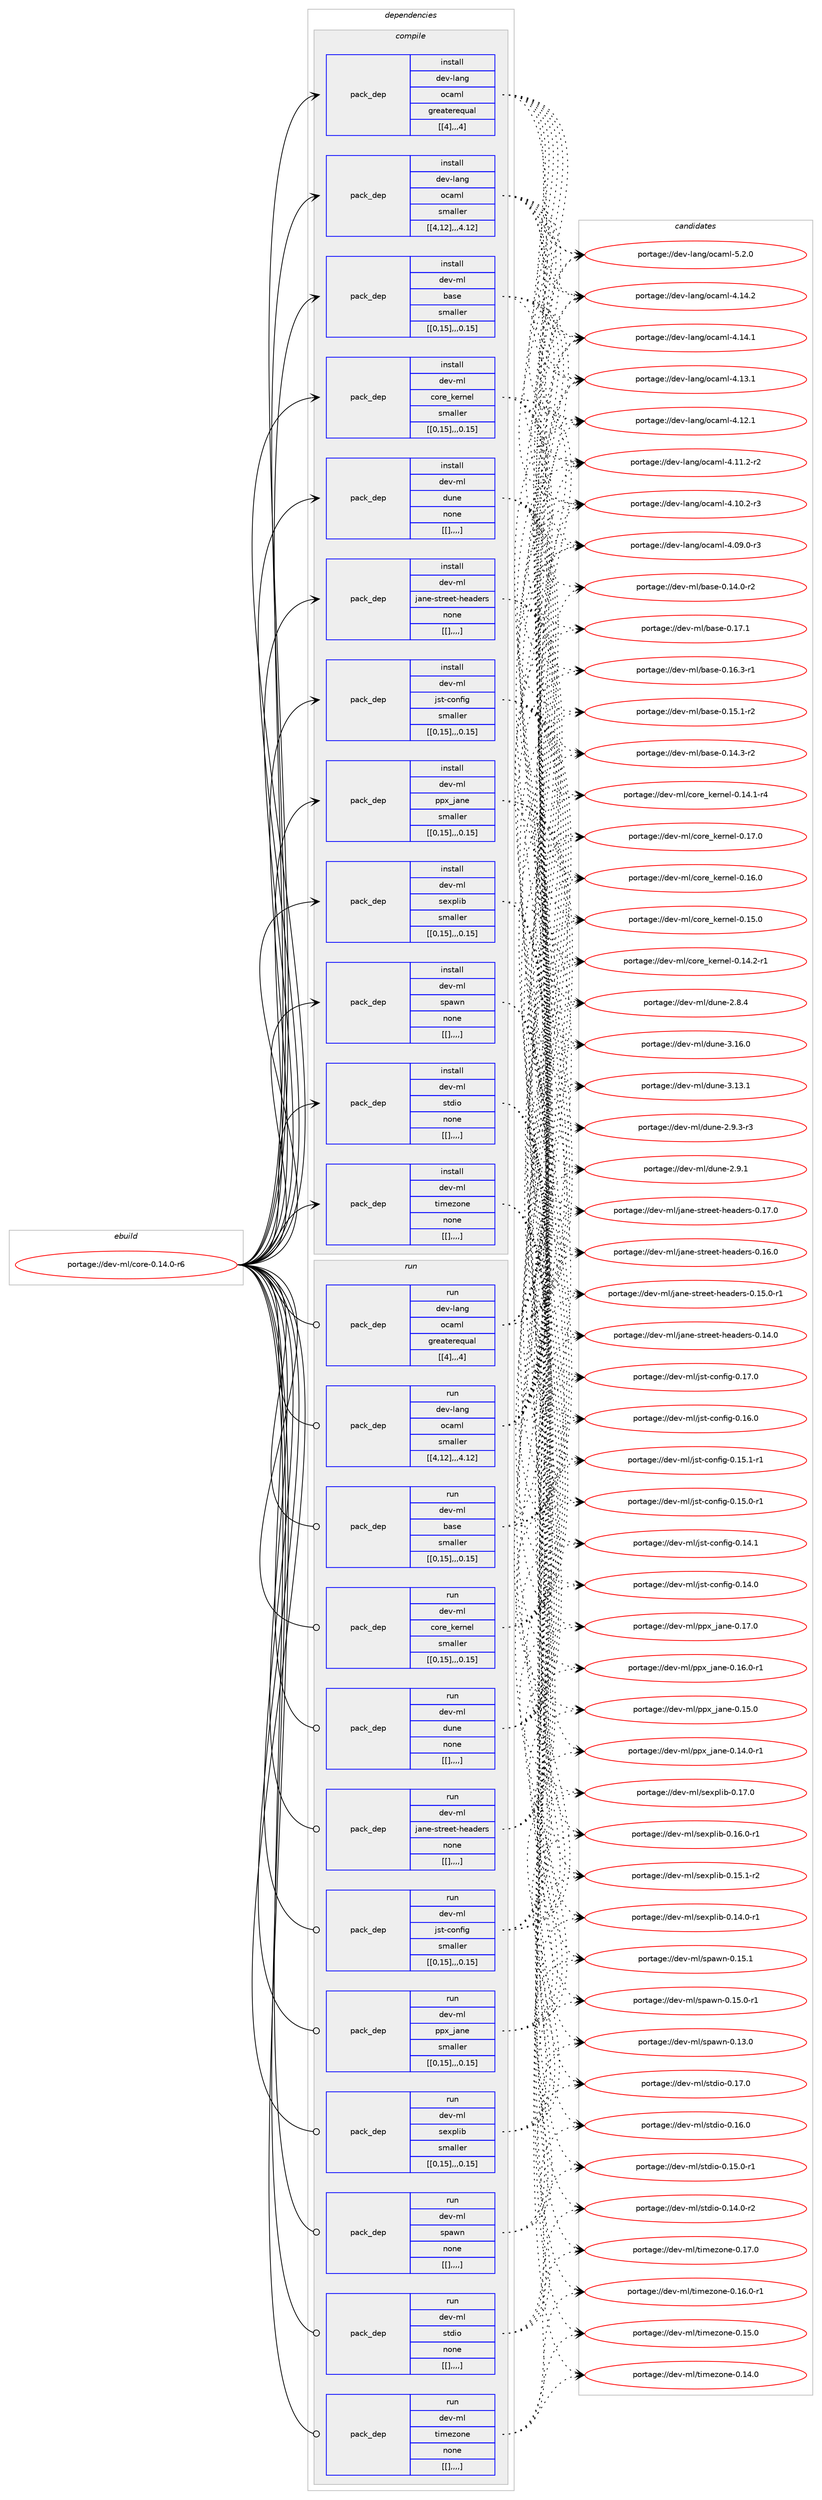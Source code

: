 digraph prolog {

# *************
# Graph options
# *************

newrank=true;
concentrate=true;
compound=true;
graph [rankdir=LR,fontname=Helvetica,fontsize=10,ranksep=1.5];#, ranksep=2.5, nodesep=0.2];
edge  [arrowhead=vee];
node  [fontname=Helvetica,fontsize=10];

# **********
# The ebuild
# **********

subgraph cluster_leftcol {
color=gray;
label=<<i>ebuild</i>>;
id [label="portage://dev-ml/core-0.14.0-r6", color=red, width=4, href="../dev-ml/core-0.14.0-r6.svg"];
}

# ****************
# The dependencies
# ****************

subgraph cluster_midcol {
color=gray;
label=<<i>dependencies</i>>;
subgraph cluster_compile {
fillcolor="#eeeeee";
style=filled;
label=<<i>compile</i>>;
subgraph pack88221 {
dependency119126 [label=<<TABLE BORDER="0" CELLBORDER="1" CELLSPACING="0" CELLPADDING="4" WIDTH="220"><TR><TD ROWSPAN="6" CELLPADDING="30">pack_dep</TD></TR><TR><TD WIDTH="110">install</TD></TR><TR><TD>dev-lang</TD></TR><TR><TD>ocaml</TD></TR><TR><TD>greaterequal</TD></TR><TR><TD>[[4],,,4]</TD></TR></TABLE>>, shape=none, color=blue];
}
id:e -> dependency119126:w [weight=20,style="solid",arrowhead="vee"];
subgraph pack88222 {
dependency119127 [label=<<TABLE BORDER="0" CELLBORDER="1" CELLSPACING="0" CELLPADDING="4" WIDTH="220"><TR><TD ROWSPAN="6" CELLPADDING="30">pack_dep</TD></TR><TR><TD WIDTH="110">install</TD></TR><TR><TD>dev-lang</TD></TR><TR><TD>ocaml</TD></TR><TR><TD>smaller</TD></TR><TR><TD>[[4,12],,,4.12]</TD></TR></TABLE>>, shape=none, color=blue];
}
id:e -> dependency119127:w [weight=20,style="solid",arrowhead="vee"];
subgraph pack88223 {
dependency119128 [label=<<TABLE BORDER="0" CELLBORDER="1" CELLSPACING="0" CELLPADDING="4" WIDTH="220"><TR><TD ROWSPAN="6" CELLPADDING="30">pack_dep</TD></TR><TR><TD WIDTH="110">install</TD></TR><TR><TD>dev-ml</TD></TR><TR><TD>base</TD></TR><TR><TD>smaller</TD></TR><TR><TD>[[0,15],,,0.15]</TD></TR></TABLE>>, shape=none, color=blue];
}
id:e -> dependency119128:w [weight=20,style="solid",arrowhead="vee"];
subgraph pack88224 {
dependency119129 [label=<<TABLE BORDER="0" CELLBORDER="1" CELLSPACING="0" CELLPADDING="4" WIDTH="220"><TR><TD ROWSPAN="6" CELLPADDING="30">pack_dep</TD></TR><TR><TD WIDTH="110">install</TD></TR><TR><TD>dev-ml</TD></TR><TR><TD>core_kernel</TD></TR><TR><TD>smaller</TD></TR><TR><TD>[[0,15],,,0.15]</TD></TR></TABLE>>, shape=none, color=blue];
}
id:e -> dependency119129:w [weight=20,style="solid",arrowhead="vee"];
subgraph pack88225 {
dependency119130 [label=<<TABLE BORDER="0" CELLBORDER="1" CELLSPACING="0" CELLPADDING="4" WIDTH="220"><TR><TD ROWSPAN="6" CELLPADDING="30">pack_dep</TD></TR><TR><TD WIDTH="110">install</TD></TR><TR><TD>dev-ml</TD></TR><TR><TD>dune</TD></TR><TR><TD>none</TD></TR><TR><TD>[[],,,,]</TD></TR></TABLE>>, shape=none, color=blue];
}
id:e -> dependency119130:w [weight=20,style="solid",arrowhead="vee"];
subgraph pack88226 {
dependency119131 [label=<<TABLE BORDER="0" CELLBORDER="1" CELLSPACING="0" CELLPADDING="4" WIDTH="220"><TR><TD ROWSPAN="6" CELLPADDING="30">pack_dep</TD></TR><TR><TD WIDTH="110">install</TD></TR><TR><TD>dev-ml</TD></TR><TR><TD>jane-street-headers</TD></TR><TR><TD>none</TD></TR><TR><TD>[[],,,,]</TD></TR></TABLE>>, shape=none, color=blue];
}
id:e -> dependency119131:w [weight=20,style="solid",arrowhead="vee"];
subgraph pack88227 {
dependency119132 [label=<<TABLE BORDER="0" CELLBORDER="1" CELLSPACING="0" CELLPADDING="4" WIDTH="220"><TR><TD ROWSPAN="6" CELLPADDING="30">pack_dep</TD></TR><TR><TD WIDTH="110">install</TD></TR><TR><TD>dev-ml</TD></TR><TR><TD>jst-config</TD></TR><TR><TD>smaller</TD></TR><TR><TD>[[0,15],,,0.15]</TD></TR></TABLE>>, shape=none, color=blue];
}
id:e -> dependency119132:w [weight=20,style="solid",arrowhead="vee"];
subgraph pack88228 {
dependency119133 [label=<<TABLE BORDER="0" CELLBORDER="1" CELLSPACING="0" CELLPADDING="4" WIDTH="220"><TR><TD ROWSPAN="6" CELLPADDING="30">pack_dep</TD></TR><TR><TD WIDTH="110">install</TD></TR><TR><TD>dev-ml</TD></TR><TR><TD>ppx_jane</TD></TR><TR><TD>smaller</TD></TR><TR><TD>[[0,15],,,0.15]</TD></TR></TABLE>>, shape=none, color=blue];
}
id:e -> dependency119133:w [weight=20,style="solid",arrowhead="vee"];
subgraph pack88229 {
dependency119134 [label=<<TABLE BORDER="0" CELLBORDER="1" CELLSPACING="0" CELLPADDING="4" WIDTH="220"><TR><TD ROWSPAN="6" CELLPADDING="30">pack_dep</TD></TR><TR><TD WIDTH="110">install</TD></TR><TR><TD>dev-ml</TD></TR><TR><TD>sexplib</TD></TR><TR><TD>smaller</TD></TR><TR><TD>[[0,15],,,0.15]</TD></TR></TABLE>>, shape=none, color=blue];
}
id:e -> dependency119134:w [weight=20,style="solid",arrowhead="vee"];
subgraph pack88230 {
dependency119135 [label=<<TABLE BORDER="0" CELLBORDER="1" CELLSPACING="0" CELLPADDING="4" WIDTH="220"><TR><TD ROWSPAN="6" CELLPADDING="30">pack_dep</TD></TR><TR><TD WIDTH="110">install</TD></TR><TR><TD>dev-ml</TD></TR><TR><TD>spawn</TD></TR><TR><TD>none</TD></TR><TR><TD>[[],,,,]</TD></TR></TABLE>>, shape=none, color=blue];
}
id:e -> dependency119135:w [weight=20,style="solid",arrowhead="vee"];
subgraph pack88231 {
dependency119136 [label=<<TABLE BORDER="0" CELLBORDER="1" CELLSPACING="0" CELLPADDING="4" WIDTH="220"><TR><TD ROWSPAN="6" CELLPADDING="30">pack_dep</TD></TR><TR><TD WIDTH="110">install</TD></TR><TR><TD>dev-ml</TD></TR><TR><TD>stdio</TD></TR><TR><TD>none</TD></TR><TR><TD>[[],,,,]</TD></TR></TABLE>>, shape=none, color=blue];
}
id:e -> dependency119136:w [weight=20,style="solid",arrowhead="vee"];
subgraph pack88232 {
dependency119137 [label=<<TABLE BORDER="0" CELLBORDER="1" CELLSPACING="0" CELLPADDING="4" WIDTH="220"><TR><TD ROWSPAN="6" CELLPADDING="30">pack_dep</TD></TR><TR><TD WIDTH="110">install</TD></TR><TR><TD>dev-ml</TD></TR><TR><TD>timezone</TD></TR><TR><TD>none</TD></TR><TR><TD>[[],,,,]</TD></TR></TABLE>>, shape=none, color=blue];
}
id:e -> dependency119137:w [weight=20,style="solid",arrowhead="vee"];
}
subgraph cluster_compileandrun {
fillcolor="#eeeeee";
style=filled;
label=<<i>compile and run</i>>;
}
subgraph cluster_run {
fillcolor="#eeeeee";
style=filled;
label=<<i>run</i>>;
subgraph pack88233 {
dependency119138 [label=<<TABLE BORDER="0" CELLBORDER="1" CELLSPACING="0" CELLPADDING="4" WIDTH="220"><TR><TD ROWSPAN="6" CELLPADDING="30">pack_dep</TD></TR><TR><TD WIDTH="110">run</TD></TR><TR><TD>dev-lang</TD></TR><TR><TD>ocaml</TD></TR><TR><TD>greaterequal</TD></TR><TR><TD>[[4],,,4]</TD></TR></TABLE>>, shape=none, color=blue];
}
id:e -> dependency119138:w [weight=20,style="solid",arrowhead="odot"];
subgraph pack88234 {
dependency119139 [label=<<TABLE BORDER="0" CELLBORDER="1" CELLSPACING="0" CELLPADDING="4" WIDTH="220"><TR><TD ROWSPAN="6" CELLPADDING="30">pack_dep</TD></TR><TR><TD WIDTH="110">run</TD></TR><TR><TD>dev-lang</TD></TR><TR><TD>ocaml</TD></TR><TR><TD>smaller</TD></TR><TR><TD>[[4,12],,,4.12]</TD></TR></TABLE>>, shape=none, color=blue];
}
id:e -> dependency119139:w [weight=20,style="solid",arrowhead="odot"];
subgraph pack88235 {
dependency119140 [label=<<TABLE BORDER="0" CELLBORDER="1" CELLSPACING="0" CELLPADDING="4" WIDTH="220"><TR><TD ROWSPAN="6" CELLPADDING="30">pack_dep</TD></TR><TR><TD WIDTH="110">run</TD></TR><TR><TD>dev-ml</TD></TR><TR><TD>base</TD></TR><TR><TD>smaller</TD></TR><TR><TD>[[0,15],,,0.15]</TD></TR></TABLE>>, shape=none, color=blue];
}
id:e -> dependency119140:w [weight=20,style="solid",arrowhead="odot"];
subgraph pack88236 {
dependency119141 [label=<<TABLE BORDER="0" CELLBORDER="1" CELLSPACING="0" CELLPADDING="4" WIDTH="220"><TR><TD ROWSPAN="6" CELLPADDING="30">pack_dep</TD></TR><TR><TD WIDTH="110">run</TD></TR><TR><TD>dev-ml</TD></TR><TR><TD>core_kernel</TD></TR><TR><TD>smaller</TD></TR><TR><TD>[[0,15],,,0.15]</TD></TR></TABLE>>, shape=none, color=blue];
}
id:e -> dependency119141:w [weight=20,style="solid",arrowhead="odot"];
subgraph pack88237 {
dependency119142 [label=<<TABLE BORDER="0" CELLBORDER="1" CELLSPACING="0" CELLPADDING="4" WIDTH="220"><TR><TD ROWSPAN="6" CELLPADDING="30">pack_dep</TD></TR><TR><TD WIDTH="110">run</TD></TR><TR><TD>dev-ml</TD></TR><TR><TD>dune</TD></TR><TR><TD>none</TD></TR><TR><TD>[[],,,,]</TD></TR></TABLE>>, shape=none, color=blue];
}
id:e -> dependency119142:w [weight=20,style="solid",arrowhead="odot"];
subgraph pack88238 {
dependency119143 [label=<<TABLE BORDER="0" CELLBORDER="1" CELLSPACING="0" CELLPADDING="4" WIDTH="220"><TR><TD ROWSPAN="6" CELLPADDING="30">pack_dep</TD></TR><TR><TD WIDTH="110">run</TD></TR><TR><TD>dev-ml</TD></TR><TR><TD>jane-street-headers</TD></TR><TR><TD>none</TD></TR><TR><TD>[[],,,,]</TD></TR></TABLE>>, shape=none, color=blue];
}
id:e -> dependency119143:w [weight=20,style="solid",arrowhead="odot"];
subgraph pack88239 {
dependency119144 [label=<<TABLE BORDER="0" CELLBORDER="1" CELLSPACING="0" CELLPADDING="4" WIDTH="220"><TR><TD ROWSPAN="6" CELLPADDING="30">pack_dep</TD></TR><TR><TD WIDTH="110">run</TD></TR><TR><TD>dev-ml</TD></TR><TR><TD>jst-config</TD></TR><TR><TD>smaller</TD></TR><TR><TD>[[0,15],,,0.15]</TD></TR></TABLE>>, shape=none, color=blue];
}
id:e -> dependency119144:w [weight=20,style="solid",arrowhead="odot"];
subgraph pack88240 {
dependency119145 [label=<<TABLE BORDER="0" CELLBORDER="1" CELLSPACING="0" CELLPADDING="4" WIDTH="220"><TR><TD ROWSPAN="6" CELLPADDING="30">pack_dep</TD></TR><TR><TD WIDTH="110">run</TD></TR><TR><TD>dev-ml</TD></TR><TR><TD>ppx_jane</TD></TR><TR><TD>smaller</TD></TR><TR><TD>[[0,15],,,0.15]</TD></TR></TABLE>>, shape=none, color=blue];
}
id:e -> dependency119145:w [weight=20,style="solid",arrowhead="odot"];
subgraph pack88241 {
dependency119146 [label=<<TABLE BORDER="0" CELLBORDER="1" CELLSPACING="0" CELLPADDING="4" WIDTH="220"><TR><TD ROWSPAN="6" CELLPADDING="30">pack_dep</TD></TR><TR><TD WIDTH="110">run</TD></TR><TR><TD>dev-ml</TD></TR><TR><TD>sexplib</TD></TR><TR><TD>smaller</TD></TR><TR><TD>[[0,15],,,0.15]</TD></TR></TABLE>>, shape=none, color=blue];
}
id:e -> dependency119146:w [weight=20,style="solid",arrowhead="odot"];
subgraph pack88242 {
dependency119147 [label=<<TABLE BORDER="0" CELLBORDER="1" CELLSPACING="0" CELLPADDING="4" WIDTH="220"><TR><TD ROWSPAN="6" CELLPADDING="30">pack_dep</TD></TR><TR><TD WIDTH="110">run</TD></TR><TR><TD>dev-ml</TD></TR><TR><TD>spawn</TD></TR><TR><TD>none</TD></TR><TR><TD>[[],,,,]</TD></TR></TABLE>>, shape=none, color=blue];
}
id:e -> dependency119147:w [weight=20,style="solid",arrowhead="odot"];
subgraph pack88243 {
dependency119148 [label=<<TABLE BORDER="0" CELLBORDER="1" CELLSPACING="0" CELLPADDING="4" WIDTH="220"><TR><TD ROWSPAN="6" CELLPADDING="30">pack_dep</TD></TR><TR><TD WIDTH="110">run</TD></TR><TR><TD>dev-ml</TD></TR><TR><TD>stdio</TD></TR><TR><TD>none</TD></TR><TR><TD>[[],,,,]</TD></TR></TABLE>>, shape=none, color=blue];
}
id:e -> dependency119148:w [weight=20,style="solid",arrowhead="odot"];
subgraph pack88244 {
dependency119149 [label=<<TABLE BORDER="0" CELLBORDER="1" CELLSPACING="0" CELLPADDING="4" WIDTH="220"><TR><TD ROWSPAN="6" CELLPADDING="30">pack_dep</TD></TR><TR><TD WIDTH="110">run</TD></TR><TR><TD>dev-ml</TD></TR><TR><TD>timezone</TD></TR><TR><TD>none</TD></TR><TR><TD>[[],,,,]</TD></TR></TABLE>>, shape=none, color=blue];
}
id:e -> dependency119149:w [weight=20,style="solid",arrowhead="odot"];
}
}

# **************
# The candidates
# **************

subgraph cluster_choices {
rank=same;
color=gray;
label=<<i>candidates</i>>;

subgraph choice88221 {
color=black;
nodesep=1;
choice1001011184510897110103471119997109108455346504648 [label="portage://dev-lang/ocaml-5.2.0", color=red, width=4,href="../dev-lang/ocaml-5.2.0.svg"];
choice100101118451089711010347111999710910845524649524650 [label="portage://dev-lang/ocaml-4.14.2", color=red, width=4,href="../dev-lang/ocaml-4.14.2.svg"];
choice100101118451089711010347111999710910845524649524649 [label="portage://dev-lang/ocaml-4.14.1", color=red, width=4,href="../dev-lang/ocaml-4.14.1.svg"];
choice100101118451089711010347111999710910845524649514649 [label="portage://dev-lang/ocaml-4.13.1", color=red, width=4,href="../dev-lang/ocaml-4.13.1.svg"];
choice100101118451089711010347111999710910845524649504649 [label="portage://dev-lang/ocaml-4.12.1", color=red, width=4,href="../dev-lang/ocaml-4.12.1.svg"];
choice1001011184510897110103471119997109108455246494946504511450 [label="portage://dev-lang/ocaml-4.11.2-r2", color=red, width=4,href="../dev-lang/ocaml-4.11.2-r2.svg"];
choice1001011184510897110103471119997109108455246494846504511451 [label="portage://dev-lang/ocaml-4.10.2-r3", color=red, width=4,href="../dev-lang/ocaml-4.10.2-r3.svg"];
choice1001011184510897110103471119997109108455246485746484511451 [label="portage://dev-lang/ocaml-4.09.0-r3", color=red, width=4,href="../dev-lang/ocaml-4.09.0-r3.svg"];
dependency119126:e -> choice1001011184510897110103471119997109108455346504648:w [style=dotted,weight="100"];
dependency119126:e -> choice100101118451089711010347111999710910845524649524650:w [style=dotted,weight="100"];
dependency119126:e -> choice100101118451089711010347111999710910845524649524649:w [style=dotted,weight="100"];
dependency119126:e -> choice100101118451089711010347111999710910845524649514649:w [style=dotted,weight="100"];
dependency119126:e -> choice100101118451089711010347111999710910845524649504649:w [style=dotted,weight="100"];
dependency119126:e -> choice1001011184510897110103471119997109108455246494946504511450:w [style=dotted,weight="100"];
dependency119126:e -> choice1001011184510897110103471119997109108455246494846504511451:w [style=dotted,weight="100"];
dependency119126:e -> choice1001011184510897110103471119997109108455246485746484511451:w [style=dotted,weight="100"];
}
subgraph choice88222 {
color=black;
nodesep=1;
choice1001011184510897110103471119997109108455346504648 [label="portage://dev-lang/ocaml-5.2.0", color=red, width=4,href="../dev-lang/ocaml-5.2.0.svg"];
choice100101118451089711010347111999710910845524649524650 [label="portage://dev-lang/ocaml-4.14.2", color=red, width=4,href="../dev-lang/ocaml-4.14.2.svg"];
choice100101118451089711010347111999710910845524649524649 [label="portage://dev-lang/ocaml-4.14.1", color=red, width=4,href="../dev-lang/ocaml-4.14.1.svg"];
choice100101118451089711010347111999710910845524649514649 [label="portage://dev-lang/ocaml-4.13.1", color=red, width=4,href="../dev-lang/ocaml-4.13.1.svg"];
choice100101118451089711010347111999710910845524649504649 [label="portage://dev-lang/ocaml-4.12.1", color=red, width=4,href="../dev-lang/ocaml-4.12.1.svg"];
choice1001011184510897110103471119997109108455246494946504511450 [label="portage://dev-lang/ocaml-4.11.2-r2", color=red, width=4,href="../dev-lang/ocaml-4.11.2-r2.svg"];
choice1001011184510897110103471119997109108455246494846504511451 [label="portage://dev-lang/ocaml-4.10.2-r3", color=red, width=4,href="../dev-lang/ocaml-4.10.2-r3.svg"];
choice1001011184510897110103471119997109108455246485746484511451 [label="portage://dev-lang/ocaml-4.09.0-r3", color=red, width=4,href="../dev-lang/ocaml-4.09.0-r3.svg"];
dependency119127:e -> choice1001011184510897110103471119997109108455346504648:w [style=dotted,weight="100"];
dependency119127:e -> choice100101118451089711010347111999710910845524649524650:w [style=dotted,weight="100"];
dependency119127:e -> choice100101118451089711010347111999710910845524649524649:w [style=dotted,weight="100"];
dependency119127:e -> choice100101118451089711010347111999710910845524649514649:w [style=dotted,weight="100"];
dependency119127:e -> choice100101118451089711010347111999710910845524649504649:w [style=dotted,weight="100"];
dependency119127:e -> choice1001011184510897110103471119997109108455246494946504511450:w [style=dotted,weight="100"];
dependency119127:e -> choice1001011184510897110103471119997109108455246494846504511451:w [style=dotted,weight="100"];
dependency119127:e -> choice1001011184510897110103471119997109108455246485746484511451:w [style=dotted,weight="100"];
}
subgraph choice88223 {
color=black;
nodesep=1;
choice1001011184510910847989711510145484649554649 [label="portage://dev-ml/base-0.17.1", color=red, width=4,href="../dev-ml/base-0.17.1.svg"];
choice10010111845109108479897115101454846495446514511449 [label="portage://dev-ml/base-0.16.3-r1", color=red, width=4,href="../dev-ml/base-0.16.3-r1.svg"];
choice10010111845109108479897115101454846495346494511450 [label="portage://dev-ml/base-0.15.1-r2", color=red, width=4,href="../dev-ml/base-0.15.1-r2.svg"];
choice10010111845109108479897115101454846495246514511450 [label="portage://dev-ml/base-0.14.3-r2", color=red, width=4,href="../dev-ml/base-0.14.3-r2.svg"];
choice10010111845109108479897115101454846495246484511450 [label="portage://dev-ml/base-0.14.0-r2", color=red, width=4,href="../dev-ml/base-0.14.0-r2.svg"];
dependency119128:e -> choice1001011184510910847989711510145484649554649:w [style=dotted,weight="100"];
dependency119128:e -> choice10010111845109108479897115101454846495446514511449:w [style=dotted,weight="100"];
dependency119128:e -> choice10010111845109108479897115101454846495346494511450:w [style=dotted,weight="100"];
dependency119128:e -> choice10010111845109108479897115101454846495246514511450:w [style=dotted,weight="100"];
dependency119128:e -> choice10010111845109108479897115101454846495246484511450:w [style=dotted,weight="100"];
}
subgraph choice88224 {
color=black;
nodesep=1;
choice1001011184510910847991111141019510710111411010110845484649554648 [label="portage://dev-ml/core_kernel-0.17.0", color=red, width=4,href="../dev-ml/core_kernel-0.17.0.svg"];
choice1001011184510910847991111141019510710111411010110845484649544648 [label="portage://dev-ml/core_kernel-0.16.0", color=red, width=4,href="../dev-ml/core_kernel-0.16.0.svg"];
choice1001011184510910847991111141019510710111411010110845484649534648 [label="portage://dev-ml/core_kernel-0.15.0", color=red, width=4,href="../dev-ml/core_kernel-0.15.0.svg"];
choice10010111845109108479911111410195107101114110101108454846495246504511449 [label="portage://dev-ml/core_kernel-0.14.2-r1", color=red, width=4,href="../dev-ml/core_kernel-0.14.2-r1.svg"];
choice10010111845109108479911111410195107101114110101108454846495246494511452 [label="portage://dev-ml/core_kernel-0.14.1-r4", color=red, width=4,href="../dev-ml/core_kernel-0.14.1-r4.svg"];
dependency119129:e -> choice1001011184510910847991111141019510710111411010110845484649554648:w [style=dotted,weight="100"];
dependency119129:e -> choice1001011184510910847991111141019510710111411010110845484649544648:w [style=dotted,weight="100"];
dependency119129:e -> choice1001011184510910847991111141019510710111411010110845484649534648:w [style=dotted,weight="100"];
dependency119129:e -> choice10010111845109108479911111410195107101114110101108454846495246504511449:w [style=dotted,weight="100"];
dependency119129:e -> choice10010111845109108479911111410195107101114110101108454846495246494511452:w [style=dotted,weight="100"];
}
subgraph choice88225 {
color=black;
nodesep=1;
choice100101118451091084710011711010145514649544648 [label="portage://dev-ml/dune-3.16.0", color=red, width=4,href="../dev-ml/dune-3.16.0.svg"];
choice100101118451091084710011711010145514649514649 [label="portage://dev-ml/dune-3.13.1", color=red, width=4,href="../dev-ml/dune-3.13.1.svg"];
choice10010111845109108471001171101014550465746514511451 [label="portage://dev-ml/dune-2.9.3-r3", color=red, width=4,href="../dev-ml/dune-2.9.3-r3.svg"];
choice1001011184510910847100117110101455046574649 [label="portage://dev-ml/dune-2.9.1", color=red, width=4,href="../dev-ml/dune-2.9.1.svg"];
choice1001011184510910847100117110101455046564652 [label="portage://dev-ml/dune-2.8.4", color=red, width=4,href="../dev-ml/dune-2.8.4.svg"];
dependency119130:e -> choice100101118451091084710011711010145514649544648:w [style=dotted,weight="100"];
dependency119130:e -> choice100101118451091084710011711010145514649514649:w [style=dotted,weight="100"];
dependency119130:e -> choice10010111845109108471001171101014550465746514511451:w [style=dotted,weight="100"];
dependency119130:e -> choice1001011184510910847100117110101455046574649:w [style=dotted,weight="100"];
dependency119130:e -> choice1001011184510910847100117110101455046564652:w [style=dotted,weight="100"];
}
subgraph choice88226 {
color=black;
nodesep=1;
choice10010111845109108471069711010145115116114101101116451041019710010111411545484649554648 [label="portage://dev-ml/jane-street-headers-0.17.0", color=red, width=4,href="../dev-ml/jane-street-headers-0.17.0.svg"];
choice10010111845109108471069711010145115116114101101116451041019710010111411545484649544648 [label="portage://dev-ml/jane-street-headers-0.16.0", color=red, width=4,href="../dev-ml/jane-street-headers-0.16.0.svg"];
choice100101118451091084710697110101451151161141011011164510410197100101114115454846495346484511449 [label="portage://dev-ml/jane-street-headers-0.15.0-r1", color=red, width=4,href="../dev-ml/jane-street-headers-0.15.0-r1.svg"];
choice10010111845109108471069711010145115116114101101116451041019710010111411545484649524648 [label="portage://dev-ml/jane-street-headers-0.14.0", color=red, width=4,href="../dev-ml/jane-street-headers-0.14.0.svg"];
dependency119131:e -> choice10010111845109108471069711010145115116114101101116451041019710010111411545484649554648:w [style=dotted,weight="100"];
dependency119131:e -> choice10010111845109108471069711010145115116114101101116451041019710010111411545484649544648:w [style=dotted,weight="100"];
dependency119131:e -> choice100101118451091084710697110101451151161141011011164510410197100101114115454846495346484511449:w [style=dotted,weight="100"];
dependency119131:e -> choice10010111845109108471069711010145115116114101101116451041019710010111411545484649524648:w [style=dotted,weight="100"];
}
subgraph choice88227 {
color=black;
nodesep=1;
choice1001011184510910847106115116459911111010210510345484649554648 [label="portage://dev-ml/jst-config-0.17.0", color=red, width=4,href="../dev-ml/jst-config-0.17.0.svg"];
choice1001011184510910847106115116459911111010210510345484649544648 [label="portage://dev-ml/jst-config-0.16.0", color=red, width=4,href="../dev-ml/jst-config-0.16.0.svg"];
choice10010111845109108471061151164599111110102105103454846495346494511449 [label="portage://dev-ml/jst-config-0.15.1-r1", color=red, width=4,href="../dev-ml/jst-config-0.15.1-r1.svg"];
choice10010111845109108471061151164599111110102105103454846495346484511449 [label="portage://dev-ml/jst-config-0.15.0-r1", color=red, width=4,href="../dev-ml/jst-config-0.15.0-r1.svg"];
choice1001011184510910847106115116459911111010210510345484649524649 [label="portage://dev-ml/jst-config-0.14.1", color=red, width=4,href="../dev-ml/jst-config-0.14.1.svg"];
choice1001011184510910847106115116459911111010210510345484649524648 [label="portage://dev-ml/jst-config-0.14.0", color=red, width=4,href="../dev-ml/jst-config-0.14.0.svg"];
dependency119132:e -> choice1001011184510910847106115116459911111010210510345484649554648:w [style=dotted,weight="100"];
dependency119132:e -> choice1001011184510910847106115116459911111010210510345484649544648:w [style=dotted,weight="100"];
dependency119132:e -> choice10010111845109108471061151164599111110102105103454846495346494511449:w [style=dotted,weight="100"];
dependency119132:e -> choice10010111845109108471061151164599111110102105103454846495346484511449:w [style=dotted,weight="100"];
dependency119132:e -> choice1001011184510910847106115116459911111010210510345484649524649:w [style=dotted,weight="100"];
dependency119132:e -> choice1001011184510910847106115116459911111010210510345484649524648:w [style=dotted,weight="100"];
}
subgraph choice88228 {
color=black;
nodesep=1;
choice1001011184510910847112112120951069711010145484649554648 [label="portage://dev-ml/ppx_jane-0.17.0", color=red, width=4,href="../dev-ml/ppx_jane-0.17.0.svg"];
choice10010111845109108471121121209510697110101454846495446484511449 [label="portage://dev-ml/ppx_jane-0.16.0-r1", color=red, width=4,href="../dev-ml/ppx_jane-0.16.0-r1.svg"];
choice1001011184510910847112112120951069711010145484649534648 [label="portage://dev-ml/ppx_jane-0.15.0", color=red, width=4,href="../dev-ml/ppx_jane-0.15.0.svg"];
choice10010111845109108471121121209510697110101454846495246484511449 [label="portage://dev-ml/ppx_jane-0.14.0-r1", color=red, width=4,href="../dev-ml/ppx_jane-0.14.0-r1.svg"];
dependency119133:e -> choice1001011184510910847112112120951069711010145484649554648:w [style=dotted,weight="100"];
dependency119133:e -> choice10010111845109108471121121209510697110101454846495446484511449:w [style=dotted,weight="100"];
dependency119133:e -> choice1001011184510910847112112120951069711010145484649534648:w [style=dotted,weight="100"];
dependency119133:e -> choice10010111845109108471121121209510697110101454846495246484511449:w [style=dotted,weight="100"];
}
subgraph choice88229 {
color=black;
nodesep=1;
choice10010111845109108471151011201121081059845484649554648 [label="portage://dev-ml/sexplib-0.17.0", color=red, width=4,href="../dev-ml/sexplib-0.17.0.svg"];
choice100101118451091084711510112011210810598454846495446484511449 [label="portage://dev-ml/sexplib-0.16.0-r1", color=red, width=4,href="../dev-ml/sexplib-0.16.0-r1.svg"];
choice100101118451091084711510112011210810598454846495346494511450 [label="portage://dev-ml/sexplib-0.15.1-r2", color=red, width=4,href="../dev-ml/sexplib-0.15.1-r2.svg"];
choice100101118451091084711510112011210810598454846495246484511449 [label="portage://dev-ml/sexplib-0.14.0-r1", color=red, width=4,href="../dev-ml/sexplib-0.14.0-r1.svg"];
dependency119134:e -> choice10010111845109108471151011201121081059845484649554648:w [style=dotted,weight="100"];
dependency119134:e -> choice100101118451091084711510112011210810598454846495446484511449:w [style=dotted,weight="100"];
dependency119134:e -> choice100101118451091084711510112011210810598454846495346494511450:w [style=dotted,weight="100"];
dependency119134:e -> choice100101118451091084711510112011210810598454846495246484511449:w [style=dotted,weight="100"];
}
subgraph choice88230 {
color=black;
nodesep=1;
choice10010111845109108471151129711911045484649534649 [label="portage://dev-ml/spawn-0.15.1", color=red, width=4,href="../dev-ml/spawn-0.15.1.svg"];
choice100101118451091084711511297119110454846495346484511449 [label="portage://dev-ml/spawn-0.15.0-r1", color=red, width=4,href="../dev-ml/spawn-0.15.0-r1.svg"];
choice10010111845109108471151129711911045484649514648 [label="portage://dev-ml/spawn-0.13.0", color=red, width=4,href="../dev-ml/spawn-0.13.0.svg"];
dependency119135:e -> choice10010111845109108471151129711911045484649534649:w [style=dotted,weight="100"];
dependency119135:e -> choice100101118451091084711511297119110454846495346484511449:w [style=dotted,weight="100"];
dependency119135:e -> choice10010111845109108471151129711911045484649514648:w [style=dotted,weight="100"];
}
subgraph choice88231 {
color=black;
nodesep=1;
choice100101118451091084711511610010511145484649554648 [label="portage://dev-ml/stdio-0.17.0", color=red, width=4,href="../dev-ml/stdio-0.17.0.svg"];
choice100101118451091084711511610010511145484649544648 [label="portage://dev-ml/stdio-0.16.0", color=red, width=4,href="../dev-ml/stdio-0.16.0.svg"];
choice1001011184510910847115116100105111454846495346484511449 [label="portage://dev-ml/stdio-0.15.0-r1", color=red, width=4,href="../dev-ml/stdio-0.15.0-r1.svg"];
choice1001011184510910847115116100105111454846495246484511450 [label="portage://dev-ml/stdio-0.14.0-r2", color=red, width=4,href="../dev-ml/stdio-0.14.0-r2.svg"];
dependency119136:e -> choice100101118451091084711511610010511145484649554648:w [style=dotted,weight="100"];
dependency119136:e -> choice100101118451091084711511610010511145484649544648:w [style=dotted,weight="100"];
dependency119136:e -> choice1001011184510910847115116100105111454846495346484511449:w [style=dotted,weight="100"];
dependency119136:e -> choice1001011184510910847115116100105111454846495246484511450:w [style=dotted,weight="100"];
}
subgraph choice88232 {
color=black;
nodesep=1;
choice100101118451091084711610510910112211111010145484649554648 [label="portage://dev-ml/timezone-0.17.0", color=red, width=4,href="../dev-ml/timezone-0.17.0.svg"];
choice1001011184510910847116105109101122111110101454846495446484511449 [label="portage://dev-ml/timezone-0.16.0-r1", color=red, width=4,href="../dev-ml/timezone-0.16.0-r1.svg"];
choice100101118451091084711610510910112211111010145484649534648 [label="portage://dev-ml/timezone-0.15.0", color=red, width=4,href="../dev-ml/timezone-0.15.0.svg"];
choice100101118451091084711610510910112211111010145484649524648 [label="portage://dev-ml/timezone-0.14.0", color=red, width=4,href="../dev-ml/timezone-0.14.0.svg"];
dependency119137:e -> choice100101118451091084711610510910112211111010145484649554648:w [style=dotted,weight="100"];
dependency119137:e -> choice1001011184510910847116105109101122111110101454846495446484511449:w [style=dotted,weight="100"];
dependency119137:e -> choice100101118451091084711610510910112211111010145484649534648:w [style=dotted,weight="100"];
dependency119137:e -> choice100101118451091084711610510910112211111010145484649524648:w [style=dotted,weight="100"];
}
subgraph choice88233 {
color=black;
nodesep=1;
choice1001011184510897110103471119997109108455346504648 [label="portage://dev-lang/ocaml-5.2.0", color=red, width=4,href="../dev-lang/ocaml-5.2.0.svg"];
choice100101118451089711010347111999710910845524649524650 [label="portage://dev-lang/ocaml-4.14.2", color=red, width=4,href="../dev-lang/ocaml-4.14.2.svg"];
choice100101118451089711010347111999710910845524649524649 [label="portage://dev-lang/ocaml-4.14.1", color=red, width=4,href="../dev-lang/ocaml-4.14.1.svg"];
choice100101118451089711010347111999710910845524649514649 [label="portage://dev-lang/ocaml-4.13.1", color=red, width=4,href="../dev-lang/ocaml-4.13.1.svg"];
choice100101118451089711010347111999710910845524649504649 [label="portage://dev-lang/ocaml-4.12.1", color=red, width=4,href="../dev-lang/ocaml-4.12.1.svg"];
choice1001011184510897110103471119997109108455246494946504511450 [label="portage://dev-lang/ocaml-4.11.2-r2", color=red, width=4,href="../dev-lang/ocaml-4.11.2-r2.svg"];
choice1001011184510897110103471119997109108455246494846504511451 [label="portage://dev-lang/ocaml-4.10.2-r3", color=red, width=4,href="../dev-lang/ocaml-4.10.2-r3.svg"];
choice1001011184510897110103471119997109108455246485746484511451 [label="portage://dev-lang/ocaml-4.09.0-r3", color=red, width=4,href="../dev-lang/ocaml-4.09.0-r3.svg"];
dependency119138:e -> choice1001011184510897110103471119997109108455346504648:w [style=dotted,weight="100"];
dependency119138:e -> choice100101118451089711010347111999710910845524649524650:w [style=dotted,weight="100"];
dependency119138:e -> choice100101118451089711010347111999710910845524649524649:w [style=dotted,weight="100"];
dependency119138:e -> choice100101118451089711010347111999710910845524649514649:w [style=dotted,weight="100"];
dependency119138:e -> choice100101118451089711010347111999710910845524649504649:w [style=dotted,weight="100"];
dependency119138:e -> choice1001011184510897110103471119997109108455246494946504511450:w [style=dotted,weight="100"];
dependency119138:e -> choice1001011184510897110103471119997109108455246494846504511451:w [style=dotted,weight="100"];
dependency119138:e -> choice1001011184510897110103471119997109108455246485746484511451:w [style=dotted,weight="100"];
}
subgraph choice88234 {
color=black;
nodesep=1;
choice1001011184510897110103471119997109108455346504648 [label="portage://dev-lang/ocaml-5.2.0", color=red, width=4,href="../dev-lang/ocaml-5.2.0.svg"];
choice100101118451089711010347111999710910845524649524650 [label="portage://dev-lang/ocaml-4.14.2", color=red, width=4,href="../dev-lang/ocaml-4.14.2.svg"];
choice100101118451089711010347111999710910845524649524649 [label="portage://dev-lang/ocaml-4.14.1", color=red, width=4,href="../dev-lang/ocaml-4.14.1.svg"];
choice100101118451089711010347111999710910845524649514649 [label="portage://dev-lang/ocaml-4.13.1", color=red, width=4,href="../dev-lang/ocaml-4.13.1.svg"];
choice100101118451089711010347111999710910845524649504649 [label="portage://dev-lang/ocaml-4.12.1", color=red, width=4,href="../dev-lang/ocaml-4.12.1.svg"];
choice1001011184510897110103471119997109108455246494946504511450 [label="portage://dev-lang/ocaml-4.11.2-r2", color=red, width=4,href="../dev-lang/ocaml-4.11.2-r2.svg"];
choice1001011184510897110103471119997109108455246494846504511451 [label="portage://dev-lang/ocaml-4.10.2-r3", color=red, width=4,href="../dev-lang/ocaml-4.10.2-r3.svg"];
choice1001011184510897110103471119997109108455246485746484511451 [label="portage://dev-lang/ocaml-4.09.0-r3", color=red, width=4,href="../dev-lang/ocaml-4.09.0-r3.svg"];
dependency119139:e -> choice1001011184510897110103471119997109108455346504648:w [style=dotted,weight="100"];
dependency119139:e -> choice100101118451089711010347111999710910845524649524650:w [style=dotted,weight="100"];
dependency119139:e -> choice100101118451089711010347111999710910845524649524649:w [style=dotted,weight="100"];
dependency119139:e -> choice100101118451089711010347111999710910845524649514649:w [style=dotted,weight="100"];
dependency119139:e -> choice100101118451089711010347111999710910845524649504649:w [style=dotted,weight="100"];
dependency119139:e -> choice1001011184510897110103471119997109108455246494946504511450:w [style=dotted,weight="100"];
dependency119139:e -> choice1001011184510897110103471119997109108455246494846504511451:w [style=dotted,weight="100"];
dependency119139:e -> choice1001011184510897110103471119997109108455246485746484511451:w [style=dotted,weight="100"];
}
subgraph choice88235 {
color=black;
nodesep=1;
choice1001011184510910847989711510145484649554649 [label="portage://dev-ml/base-0.17.1", color=red, width=4,href="../dev-ml/base-0.17.1.svg"];
choice10010111845109108479897115101454846495446514511449 [label="portage://dev-ml/base-0.16.3-r1", color=red, width=4,href="../dev-ml/base-0.16.3-r1.svg"];
choice10010111845109108479897115101454846495346494511450 [label="portage://dev-ml/base-0.15.1-r2", color=red, width=4,href="../dev-ml/base-0.15.1-r2.svg"];
choice10010111845109108479897115101454846495246514511450 [label="portage://dev-ml/base-0.14.3-r2", color=red, width=4,href="../dev-ml/base-0.14.3-r2.svg"];
choice10010111845109108479897115101454846495246484511450 [label="portage://dev-ml/base-0.14.0-r2", color=red, width=4,href="../dev-ml/base-0.14.0-r2.svg"];
dependency119140:e -> choice1001011184510910847989711510145484649554649:w [style=dotted,weight="100"];
dependency119140:e -> choice10010111845109108479897115101454846495446514511449:w [style=dotted,weight="100"];
dependency119140:e -> choice10010111845109108479897115101454846495346494511450:w [style=dotted,weight="100"];
dependency119140:e -> choice10010111845109108479897115101454846495246514511450:w [style=dotted,weight="100"];
dependency119140:e -> choice10010111845109108479897115101454846495246484511450:w [style=dotted,weight="100"];
}
subgraph choice88236 {
color=black;
nodesep=1;
choice1001011184510910847991111141019510710111411010110845484649554648 [label="portage://dev-ml/core_kernel-0.17.0", color=red, width=4,href="../dev-ml/core_kernel-0.17.0.svg"];
choice1001011184510910847991111141019510710111411010110845484649544648 [label="portage://dev-ml/core_kernel-0.16.0", color=red, width=4,href="../dev-ml/core_kernel-0.16.0.svg"];
choice1001011184510910847991111141019510710111411010110845484649534648 [label="portage://dev-ml/core_kernel-0.15.0", color=red, width=4,href="../dev-ml/core_kernel-0.15.0.svg"];
choice10010111845109108479911111410195107101114110101108454846495246504511449 [label="portage://dev-ml/core_kernel-0.14.2-r1", color=red, width=4,href="../dev-ml/core_kernel-0.14.2-r1.svg"];
choice10010111845109108479911111410195107101114110101108454846495246494511452 [label="portage://dev-ml/core_kernel-0.14.1-r4", color=red, width=4,href="../dev-ml/core_kernel-0.14.1-r4.svg"];
dependency119141:e -> choice1001011184510910847991111141019510710111411010110845484649554648:w [style=dotted,weight="100"];
dependency119141:e -> choice1001011184510910847991111141019510710111411010110845484649544648:w [style=dotted,weight="100"];
dependency119141:e -> choice1001011184510910847991111141019510710111411010110845484649534648:w [style=dotted,weight="100"];
dependency119141:e -> choice10010111845109108479911111410195107101114110101108454846495246504511449:w [style=dotted,weight="100"];
dependency119141:e -> choice10010111845109108479911111410195107101114110101108454846495246494511452:w [style=dotted,weight="100"];
}
subgraph choice88237 {
color=black;
nodesep=1;
choice100101118451091084710011711010145514649544648 [label="portage://dev-ml/dune-3.16.0", color=red, width=4,href="../dev-ml/dune-3.16.0.svg"];
choice100101118451091084710011711010145514649514649 [label="portage://dev-ml/dune-3.13.1", color=red, width=4,href="../dev-ml/dune-3.13.1.svg"];
choice10010111845109108471001171101014550465746514511451 [label="portage://dev-ml/dune-2.9.3-r3", color=red, width=4,href="../dev-ml/dune-2.9.3-r3.svg"];
choice1001011184510910847100117110101455046574649 [label="portage://dev-ml/dune-2.9.1", color=red, width=4,href="../dev-ml/dune-2.9.1.svg"];
choice1001011184510910847100117110101455046564652 [label="portage://dev-ml/dune-2.8.4", color=red, width=4,href="../dev-ml/dune-2.8.4.svg"];
dependency119142:e -> choice100101118451091084710011711010145514649544648:w [style=dotted,weight="100"];
dependency119142:e -> choice100101118451091084710011711010145514649514649:w [style=dotted,weight="100"];
dependency119142:e -> choice10010111845109108471001171101014550465746514511451:w [style=dotted,weight="100"];
dependency119142:e -> choice1001011184510910847100117110101455046574649:w [style=dotted,weight="100"];
dependency119142:e -> choice1001011184510910847100117110101455046564652:w [style=dotted,weight="100"];
}
subgraph choice88238 {
color=black;
nodesep=1;
choice10010111845109108471069711010145115116114101101116451041019710010111411545484649554648 [label="portage://dev-ml/jane-street-headers-0.17.0", color=red, width=4,href="../dev-ml/jane-street-headers-0.17.0.svg"];
choice10010111845109108471069711010145115116114101101116451041019710010111411545484649544648 [label="portage://dev-ml/jane-street-headers-0.16.0", color=red, width=4,href="../dev-ml/jane-street-headers-0.16.0.svg"];
choice100101118451091084710697110101451151161141011011164510410197100101114115454846495346484511449 [label="portage://dev-ml/jane-street-headers-0.15.0-r1", color=red, width=4,href="../dev-ml/jane-street-headers-0.15.0-r1.svg"];
choice10010111845109108471069711010145115116114101101116451041019710010111411545484649524648 [label="portage://dev-ml/jane-street-headers-0.14.0", color=red, width=4,href="../dev-ml/jane-street-headers-0.14.0.svg"];
dependency119143:e -> choice10010111845109108471069711010145115116114101101116451041019710010111411545484649554648:w [style=dotted,weight="100"];
dependency119143:e -> choice10010111845109108471069711010145115116114101101116451041019710010111411545484649544648:w [style=dotted,weight="100"];
dependency119143:e -> choice100101118451091084710697110101451151161141011011164510410197100101114115454846495346484511449:w [style=dotted,weight="100"];
dependency119143:e -> choice10010111845109108471069711010145115116114101101116451041019710010111411545484649524648:w [style=dotted,weight="100"];
}
subgraph choice88239 {
color=black;
nodesep=1;
choice1001011184510910847106115116459911111010210510345484649554648 [label="portage://dev-ml/jst-config-0.17.0", color=red, width=4,href="../dev-ml/jst-config-0.17.0.svg"];
choice1001011184510910847106115116459911111010210510345484649544648 [label="portage://dev-ml/jst-config-0.16.0", color=red, width=4,href="../dev-ml/jst-config-0.16.0.svg"];
choice10010111845109108471061151164599111110102105103454846495346494511449 [label="portage://dev-ml/jst-config-0.15.1-r1", color=red, width=4,href="../dev-ml/jst-config-0.15.1-r1.svg"];
choice10010111845109108471061151164599111110102105103454846495346484511449 [label="portage://dev-ml/jst-config-0.15.0-r1", color=red, width=4,href="../dev-ml/jst-config-0.15.0-r1.svg"];
choice1001011184510910847106115116459911111010210510345484649524649 [label="portage://dev-ml/jst-config-0.14.1", color=red, width=4,href="../dev-ml/jst-config-0.14.1.svg"];
choice1001011184510910847106115116459911111010210510345484649524648 [label="portage://dev-ml/jst-config-0.14.0", color=red, width=4,href="../dev-ml/jst-config-0.14.0.svg"];
dependency119144:e -> choice1001011184510910847106115116459911111010210510345484649554648:w [style=dotted,weight="100"];
dependency119144:e -> choice1001011184510910847106115116459911111010210510345484649544648:w [style=dotted,weight="100"];
dependency119144:e -> choice10010111845109108471061151164599111110102105103454846495346494511449:w [style=dotted,weight="100"];
dependency119144:e -> choice10010111845109108471061151164599111110102105103454846495346484511449:w [style=dotted,weight="100"];
dependency119144:e -> choice1001011184510910847106115116459911111010210510345484649524649:w [style=dotted,weight="100"];
dependency119144:e -> choice1001011184510910847106115116459911111010210510345484649524648:w [style=dotted,weight="100"];
}
subgraph choice88240 {
color=black;
nodesep=1;
choice1001011184510910847112112120951069711010145484649554648 [label="portage://dev-ml/ppx_jane-0.17.0", color=red, width=4,href="../dev-ml/ppx_jane-0.17.0.svg"];
choice10010111845109108471121121209510697110101454846495446484511449 [label="portage://dev-ml/ppx_jane-0.16.0-r1", color=red, width=4,href="../dev-ml/ppx_jane-0.16.0-r1.svg"];
choice1001011184510910847112112120951069711010145484649534648 [label="portage://dev-ml/ppx_jane-0.15.0", color=red, width=4,href="../dev-ml/ppx_jane-0.15.0.svg"];
choice10010111845109108471121121209510697110101454846495246484511449 [label="portage://dev-ml/ppx_jane-0.14.0-r1", color=red, width=4,href="../dev-ml/ppx_jane-0.14.0-r1.svg"];
dependency119145:e -> choice1001011184510910847112112120951069711010145484649554648:w [style=dotted,weight="100"];
dependency119145:e -> choice10010111845109108471121121209510697110101454846495446484511449:w [style=dotted,weight="100"];
dependency119145:e -> choice1001011184510910847112112120951069711010145484649534648:w [style=dotted,weight="100"];
dependency119145:e -> choice10010111845109108471121121209510697110101454846495246484511449:w [style=dotted,weight="100"];
}
subgraph choice88241 {
color=black;
nodesep=1;
choice10010111845109108471151011201121081059845484649554648 [label="portage://dev-ml/sexplib-0.17.0", color=red, width=4,href="../dev-ml/sexplib-0.17.0.svg"];
choice100101118451091084711510112011210810598454846495446484511449 [label="portage://dev-ml/sexplib-0.16.0-r1", color=red, width=4,href="../dev-ml/sexplib-0.16.0-r1.svg"];
choice100101118451091084711510112011210810598454846495346494511450 [label="portage://dev-ml/sexplib-0.15.1-r2", color=red, width=4,href="../dev-ml/sexplib-0.15.1-r2.svg"];
choice100101118451091084711510112011210810598454846495246484511449 [label="portage://dev-ml/sexplib-0.14.0-r1", color=red, width=4,href="../dev-ml/sexplib-0.14.0-r1.svg"];
dependency119146:e -> choice10010111845109108471151011201121081059845484649554648:w [style=dotted,weight="100"];
dependency119146:e -> choice100101118451091084711510112011210810598454846495446484511449:w [style=dotted,weight="100"];
dependency119146:e -> choice100101118451091084711510112011210810598454846495346494511450:w [style=dotted,weight="100"];
dependency119146:e -> choice100101118451091084711510112011210810598454846495246484511449:w [style=dotted,weight="100"];
}
subgraph choice88242 {
color=black;
nodesep=1;
choice10010111845109108471151129711911045484649534649 [label="portage://dev-ml/spawn-0.15.1", color=red, width=4,href="../dev-ml/spawn-0.15.1.svg"];
choice100101118451091084711511297119110454846495346484511449 [label="portage://dev-ml/spawn-0.15.0-r1", color=red, width=4,href="../dev-ml/spawn-0.15.0-r1.svg"];
choice10010111845109108471151129711911045484649514648 [label="portage://dev-ml/spawn-0.13.0", color=red, width=4,href="../dev-ml/spawn-0.13.0.svg"];
dependency119147:e -> choice10010111845109108471151129711911045484649534649:w [style=dotted,weight="100"];
dependency119147:e -> choice100101118451091084711511297119110454846495346484511449:w [style=dotted,weight="100"];
dependency119147:e -> choice10010111845109108471151129711911045484649514648:w [style=dotted,weight="100"];
}
subgraph choice88243 {
color=black;
nodesep=1;
choice100101118451091084711511610010511145484649554648 [label="portage://dev-ml/stdio-0.17.0", color=red, width=4,href="../dev-ml/stdio-0.17.0.svg"];
choice100101118451091084711511610010511145484649544648 [label="portage://dev-ml/stdio-0.16.0", color=red, width=4,href="../dev-ml/stdio-0.16.0.svg"];
choice1001011184510910847115116100105111454846495346484511449 [label="portage://dev-ml/stdio-0.15.0-r1", color=red, width=4,href="../dev-ml/stdio-0.15.0-r1.svg"];
choice1001011184510910847115116100105111454846495246484511450 [label="portage://dev-ml/stdio-0.14.0-r2", color=red, width=4,href="../dev-ml/stdio-0.14.0-r2.svg"];
dependency119148:e -> choice100101118451091084711511610010511145484649554648:w [style=dotted,weight="100"];
dependency119148:e -> choice100101118451091084711511610010511145484649544648:w [style=dotted,weight="100"];
dependency119148:e -> choice1001011184510910847115116100105111454846495346484511449:w [style=dotted,weight="100"];
dependency119148:e -> choice1001011184510910847115116100105111454846495246484511450:w [style=dotted,weight="100"];
}
subgraph choice88244 {
color=black;
nodesep=1;
choice100101118451091084711610510910112211111010145484649554648 [label="portage://dev-ml/timezone-0.17.0", color=red, width=4,href="../dev-ml/timezone-0.17.0.svg"];
choice1001011184510910847116105109101122111110101454846495446484511449 [label="portage://dev-ml/timezone-0.16.0-r1", color=red, width=4,href="../dev-ml/timezone-0.16.0-r1.svg"];
choice100101118451091084711610510910112211111010145484649534648 [label="portage://dev-ml/timezone-0.15.0", color=red, width=4,href="../dev-ml/timezone-0.15.0.svg"];
choice100101118451091084711610510910112211111010145484649524648 [label="portage://dev-ml/timezone-0.14.0", color=red, width=4,href="../dev-ml/timezone-0.14.0.svg"];
dependency119149:e -> choice100101118451091084711610510910112211111010145484649554648:w [style=dotted,weight="100"];
dependency119149:e -> choice1001011184510910847116105109101122111110101454846495446484511449:w [style=dotted,weight="100"];
dependency119149:e -> choice100101118451091084711610510910112211111010145484649534648:w [style=dotted,weight="100"];
dependency119149:e -> choice100101118451091084711610510910112211111010145484649524648:w [style=dotted,weight="100"];
}
}

}
